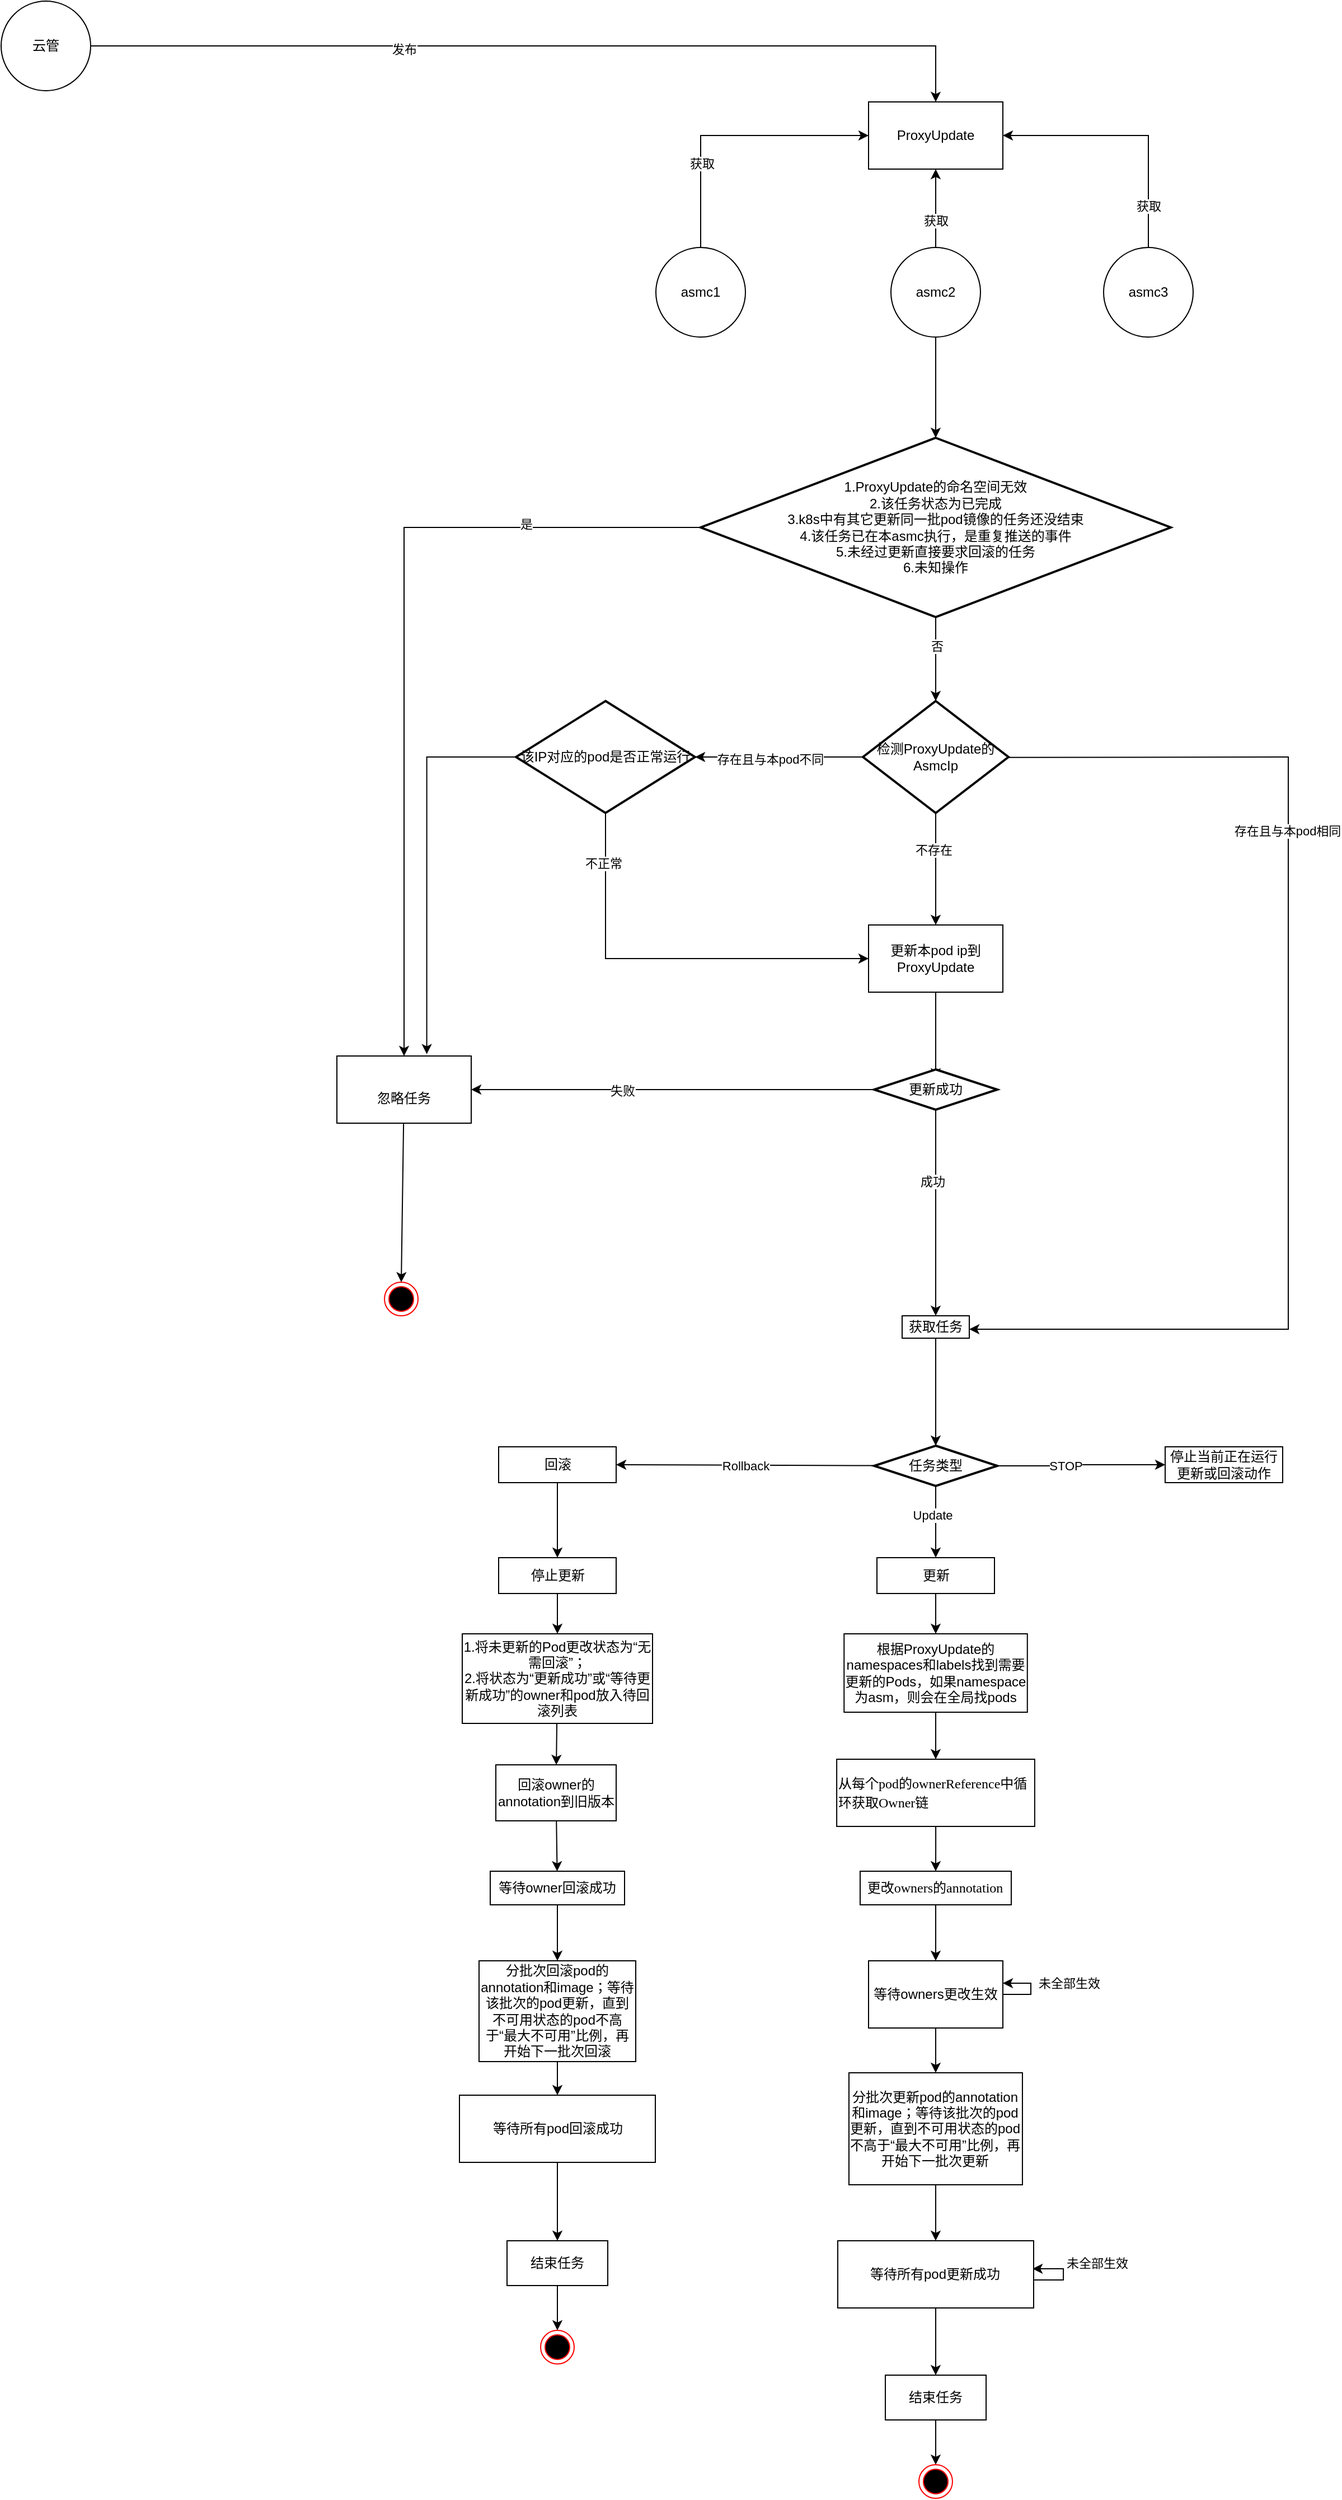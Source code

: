 <mxfile version="15.8.2" type="github">
  <diagram name="Page-1" id="e7e014a7-5840-1c2e-5031-d8a46d1fe8dd">
    <mxGraphModel dx="782" dy="455" grid="1" gridSize="10" guides="1" tooltips="1" connect="1" arrows="1" fold="1" page="1" pageScale="1" pageWidth="3300" pageHeight="4681" background="#ffffff" math="0" shadow="0">
      <root>
        <mxCell id="0" />
        <mxCell id="1" parent="0" />
        <mxCell id="EJuun3mlQRxhY7gNAN2d-12" style="edgeStyle=none;rounded=0;orthogonalLoop=1;jettySize=auto;html=1;entryX=0.5;entryY=0;entryDx=0;entryDy=0;" parent="1" source="FB7n5PxvgqieLS6MJgnv-41" target="FB7n5PxvgqieLS6MJgnv-43" edge="1">
          <mxGeometry relative="1" as="geometry">
            <Array as="points">
              <mxPoint x="585" y="80" />
              <mxPoint x="855" y="80" />
            </Array>
          </mxGeometry>
        </mxCell>
        <mxCell id="EJuun3mlQRxhY7gNAN2d-13" value="发布" style="edgeLabel;html=1;align=center;verticalAlign=middle;resizable=0;points=[];" parent="EJuun3mlQRxhY7gNAN2d-12" vertex="1" connectable="0">
          <mxGeometry x="-0.306" y="-3" relative="1" as="geometry">
            <mxPoint as="offset" />
          </mxGeometry>
        </mxCell>
        <mxCell id="FB7n5PxvgqieLS6MJgnv-41" value="云管" style="ellipse;whiteSpace=wrap;html=1;aspect=fixed;" parent="1" vertex="1">
          <mxGeometry x="20" y="40" width="80" height="80" as="geometry" />
        </mxCell>
        <mxCell id="FB7n5PxvgqieLS6MJgnv-43" value="ProxyUpdate" style="rounded=0;whiteSpace=wrap;html=1;" parent="1" vertex="1">
          <mxGeometry x="795" y="130" width="120" height="60" as="geometry" />
        </mxCell>
        <mxCell id="EJuun3mlQRxhY7gNAN2d-10" style="edgeStyle=none;rounded=0;orthogonalLoop=1;jettySize=auto;html=1;exitX=0.5;exitY=0;exitDx=0;exitDy=0;entryX=0;entryY=0.5;entryDx=0;entryDy=0;" parent="1" source="FB7n5PxvgqieLS6MJgnv-44" edge="1">
          <mxGeometry relative="1" as="geometry">
            <mxPoint x="795" y="160" as="targetPoint" />
            <Array as="points">
              <mxPoint x="645" y="160" />
            </Array>
          </mxGeometry>
        </mxCell>
        <mxCell id="rX8UmJ0MvaBs6cS46ier-8" value="获取" style="edgeLabel;html=1;align=center;verticalAlign=middle;resizable=0;points=[];" vertex="1" connectable="0" parent="EJuun3mlQRxhY7gNAN2d-10">
          <mxGeometry x="-0.401" y="-1" relative="1" as="geometry">
            <mxPoint as="offset" />
          </mxGeometry>
        </mxCell>
        <mxCell id="FB7n5PxvgqieLS6MJgnv-44" value="asmc1" style="ellipse;whiteSpace=wrap;html=1;aspect=fixed;" parent="1" vertex="1">
          <mxGeometry x="605" y="260" width="80" height="80" as="geometry" />
        </mxCell>
        <mxCell id="EJuun3mlQRxhY7gNAN2d-9" style="edgeStyle=none;rounded=0;orthogonalLoop=1;jettySize=auto;html=1;exitX=0.5;exitY=0;exitDx=0;exitDy=0;entryX=0.5;entryY=1;entryDx=0;entryDy=0;" parent="1" source="FB7n5PxvgqieLS6MJgnv-45" edge="1">
          <mxGeometry relative="1" as="geometry">
            <mxPoint x="855" y="190" as="targetPoint" />
          </mxGeometry>
        </mxCell>
        <mxCell id="rX8UmJ0MvaBs6cS46ier-11" value="获取" style="edgeLabel;html=1;align=center;verticalAlign=middle;resizable=0;points=[];" vertex="1" connectable="0" parent="EJuun3mlQRxhY7gNAN2d-9">
          <mxGeometry x="-0.3" relative="1" as="geometry">
            <mxPoint as="offset" />
          </mxGeometry>
        </mxCell>
        <mxCell id="EJuun3mlQRxhY7gNAN2d-14" style="edgeStyle=none;rounded=0;orthogonalLoop=1;jettySize=auto;html=1;entryX=0.5;entryY=0;entryDx=0;entryDy=0;entryPerimeter=0;" parent="1" source="FB7n5PxvgqieLS6MJgnv-45" target="rX8UmJ0MvaBs6cS46ier-1" edge="1">
          <mxGeometry relative="1" as="geometry" />
        </mxCell>
        <mxCell id="FB7n5PxvgqieLS6MJgnv-45" value="asmc2" style="ellipse;whiteSpace=wrap;html=1;aspect=fixed;" parent="1" vertex="1">
          <mxGeometry x="815" y="260" width="80" height="80" as="geometry" />
        </mxCell>
        <mxCell id="EJuun3mlQRxhY7gNAN2d-11" style="edgeStyle=none;rounded=0;orthogonalLoop=1;jettySize=auto;html=1;entryX=1;entryY=0.5;entryDx=0;entryDy=0;" parent="1" source="FB7n5PxvgqieLS6MJgnv-46" edge="1">
          <mxGeometry relative="1" as="geometry">
            <mxPoint x="915" y="160" as="targetPoint" />
            <Array as="points">
              <mxPoint x="1045" y="160" />
            </Array>
          </mxGeometry>
        </mxCell>
        <mxCell id="rX8UmJ0MvaBs6cS46ier-10" value="获取" style="edgeLabel;html=1;align=center;verticalAlign=middle;resizable=0;points=[];" vertex="1" connectable="0" parent="EJuun3mlQRxhY7gNAN2d-11">
          <mxGeometry x="-0.678" relative="1" as="geometry">
            <mxPoint as="offset" />
          </mxGeometry>
        </mxCell>
        <mxCell id="FB7n5PxvgqieLS6MJgnv-46" value="asmc3" style="ellipse;whiteSpace=wrap;html=1;aspect=fixed;" parent="1" vertex="1">
          <mxGeometry x="1005" y="260" width="80" height="80" as="geometry" />
        </mxCell>
        <mxCell id="EJuun3mlQRxhY7gNAN2d-17" style="edgeStyle=none;rounded=0;orthogonalLoop=1;jettySize=auto;html=1;entryX=0.5;entryY=0;entryDx=0;entryDy=0;exitX=0.5;exitY=1;exitDx=0;exitDy=0;exitPerimeter=0;" parent="1" source="EJuun3mlQRxhY7gNAN2d-7" target="EJuun3mlQRxhY7gNAN2d-22" edge="1">
          <mxGeometry relative="1" as="geometry">
            <mxPoint x="1080" y="715" as="targetPoint" />
          </mxGeometry>
        </mxCell>
        <mxCell id="EJuun3mlQRxhY7gNAN2d-18" value="不存在" style="edgeLabel;html=1;align=center;verticalAlign=middle;resizable=0;points=[];" parent="EJuun3mlQRxhY7gNAN2d-17" vertex="1" connectable="0">
          <mxGeometry x="-0.354" y="-2" relative="1" as="geometry">
            <mxPoint as="offset" />
          </mxGeometry>
        </mxCell>
        <mxCell id="EJuun3mlQRxhY7gNAN2d-19" style="edgeStyle=none;rounded=0;orthogonalLoop=1;jettySize=auto;html=1;entryX=1;entryY=0.5;entryDx=0;entryDy=0;entryPerimeter=0;exitX=0;exitY=0.5;exitDx=0;exitDy=0;exitPerimeter=0;" parent="1" source="EJuun3mlQRxhY7gNAN2d-7" target="EJuun3mlQRxhY7gNAN2d-30" edge="1">
          <mxGeometry relative="1" as="geometry">
            <mxPoint x="730" y="715" as="targetPoint" />
          </mxGeometry>
        </mxCell>
        <mxCell id="EJuun3mlQRxhY7gNAN2d-20" value="存在且与本pod不同" style="edgeLabel;html=1;align=center;verticalAlign=middle;resizable=0;points=[];" parent="EJuun3mlQRxhY7gNAN2d-19" vertex="1" connectable="0">
          <mxGeometry x="0.106" y="2" relative="1" as="geometry">
            <mxPoint as="offset" />
          </mxGeometry>
        </mxCell>
        <mxCell id="EJuun3mlQRxhY7gNAN2d-38" style="edgeStyle=none;rounded=0;orthogonalLoop=1;jettySize=auto;html=1;entryX=1;entryY=0.5;entryDx=0;entryDy=0;" parent="1" edge="1">
          <mxGeometry relative="1" as="geometry">
            <mxPoint x="885.0" y="1226.0" as="targetPoint" />
            <Array as="points">
              <mxPoint x="1170" y="715" />
              <mxPoint x="1170" y="1226" />
            </Array>
            <mxPoint x="920.0" y="715.349" as="sourcePoint" />
          </mxGeometry>
        </mxCell>
        <mxCell id="EJuun3mlQRxhY7gNAN2d-39" value="存在且与本pod相同" style="edgeLabel;html=1;align=center;verticalAlign=middle;resizable=0;points=[];" parent="EJuun3mlQRxhY7gNAN2d-38" vertex="1" connectable="0">
          <mxGeometry x="-0.397" y="-1" relative="1" as="geometry">
            <mxPoint as="offset" />
          </mxGeometry>
        </mxCell>
        <mxCell id="EJuun3mlQRxhY7gNAN2d-7" value="&lt;span style=&quot;text-align: left&quot;&gt;检测ProxyUpdate的AsmcIp&lt;/span&gt;" style="strokeWidth=2;html=1;shape=mxgraph.flowchart.decision;whiteSpace=wrap;" parent="1" vertex="1">
          <mxGeometry x="790" y="665" width="130" height="100" as="geometry" />
        </mxCell>
        <mxCell id="EJuun3mlQRxhY7gNAN2d-24" style="edgeStyle=none;rounded=0;orthogonalLoop=1;jettySize=auto;html=1;entryX=0.5;entryY=0;entryDx=0;entryDy=0;entryPerimeter=0;" parent="1" source="EJuun3mlQRxhY7gNAN2d-22" edge="1">
          <mxGeometry relative="1" as="geometry">
            <mxPoint x="855.0" y="1002.0" as="targetPoint" />
          </mxGeometry>
        </mxCell>
        <mxCell id="EJuun3mlQRxhY7gNAN2d-22" value="更新本pod ip到ProxyUpdate" style="rounded=0;whiteSpace=wrap;html=1;" parent="1" vertex="1">
          <mxGeometry x="795" y="865" width="120" height="60" as="geometry" />
        </mxCell>
        <mxCell id="EJuun3mlQRxhY7gNAN2d-33" style="edgeStyle=none;rounded=0;orthogonalLoop=1;jettySize=auto;html=1;" parent="1" source="EJuun3mlQRxhY7gNAN2d-23" target="EJuun3mlQRxhY7gNAN2d-25" edge="1">
          <mxGeometry relative="1" as="geometry" />
        </mxCell>
        <mxCell id="EJuun3mlQRxhY7gNAN2d-34" value="成功" style="edgeLabel;html=1;align=center;verticalAlign=middle;resizable=0;points=[];" parent="EJuun3mlQRxhY7gNAN2d-33" vertex="1" connectable="0">
          <mxGeometry x="-0.303" y="-3" relative="1" as="geometry">
            <mxPoint as="offset" />
          </mxGeometry>
        </mxCell>
        <mxCell id="EJuun3mlQRxhY7gNAN2d-41" style="edgeStyle=none;rounded=0;orthogonalLoop=1;jettySize=auto;html=1;entryX=1;entryY=0.5;entryDx=0;entryDy=0;exitX=0;exitY=0.5;exitDx=0;exitDy=0;exitPerimeter=0;" parent="1" source="EJuun3mlQRxhY7gNAN2d-23" target="EJuun3mlQRxhY7gNAN2d-32" edge="1">
          <mxGeometry relative="1" as="geometry">
            <mxPoint x="430.0" y="1020" as="targetPoint" />
            <mxPoint x="790" y="1010" as="sourcePoint" />
          </mxGeometry>
        </mxCell>
        <mxCell id="EJuun3mlQRxhY7gNAN2d-42" value="失败" style="edgeLabel;html=1;align=center;verticalAlign=middle;resizable=0;points=[];" parent="EJuun3mlQRxhY7gNAN2d-41" vertex="1" connectable="0">
          <mxGeometry x="0.25" y="1" relative="1" as="geometry">
            <mxPoint as="offset" />
          </mxGeometry>
        </mxCell>
        <mxCell id="EJuun3mlQRxhY7gNAN2d-23" value="&lt;span style=&quot;text-align: left&quot;&gt;更新成功&lt;/span&gt;" style="strokeWidth=2;html=1;shape=mxgraph.flowchart.decision;whiteSpace=wrap;" parent="1" vertex="1">
          <mxGeometry x="800" y="994" width="110" height="36" as="geometry" />
        </mxCell>
        <mxCell id="rX8UmJ0MvaBs6cS46ier-18" style="edgeStyle=orthogonalEdgeStyle;rounded=0;orthogonalLoop=1;jettySize=auto;html=1;entryX=0.5;entryY=0;entryDx=0;entryDy=0;entryPerimeter=0;" edge="1" parent="1" source="EJuun3mlQRxhY7gNAN2d-25" target="rX8UmJ0MvaBs6cS46ier-17">
          <mxGeometry relative="1" as="geometry" />
        </mxCell>
        <mxCell id="EJuun3mlQRxhY7gNAN2d-25" value="获取任务" style="rounded=0;whiteSpace=wrap;html=1;" parent="1" vertex="1">
          <mxGeometry x="825" y="1214" width="60" height="20" as="geometry" />
        </mxCell>
        <mxCell id="EJuun3mlQRxhY7gNAN2d-43" style="edgeStyle=none;rounded=0;orthogonalLoop=1;jettySize=auto;html=1;entryX=0;entryY=0.5;entryDx=0;entryDy=0;exitX=0.5;exitY=1;exitDx=0;exitDy=0;exitPerimeter=0;" parent="1" source="EJuun3mlQRxhY7gNAN2d-30" target="EJuun3mlQRxhY7gNAN2d-22" edge="1">
          <mxGeometry relative="1" as="geometry">
            <Array as="points">
              <mxPoint x="560" y="895" />
            </Array>
          </mxGeometry>
        </mxCell>
        <mxCell id="EJuun3mlQRxhY7gNAN2d-44" value="不正常" style="edgeLabel;html=1;align=center;verticalAlign=middle;resizable=0;points=[];" parent="EJuun3mlQRxhY7gNAN2d-43" vertex="1" connectable="0">
          <mxGeometry x="-0.753" y="-2" relative="1" as="geometry">
            <mxPoint as="offset" />
          </mxGeometry>
        </mxCell>
        <mxCell id="rX8UmJ0MvaBs6cS46ier-13" style="edgeStyle=orthogonalEdgeStyle;rounded=0;orthogonalLoop=1;jettySize=auto;html=1;entryX=0.669;entryY=-0.028;entryDx=0;entryDy=0;entryPerimeter=0;" edge="1" parent="1" source="EJuun3mlQRxhY7gNAN2d-30" target="EJuun3mlQRxhY7gNAN2d-32">
          <mxGeometry relative="1" as="geometry">
            <mxPoint x="390.0" y="988" as="targetPoint" />
          </mxGeometry>
        </mxCell>
        <mxCell id="EJuun3mlQRxhY7gNAN2d-30" value="该IP对应的pod是否正常运行" style="strokeWidth=2;html=1;shape=mxgraph.flowchart.decision;whiteSpace=wrap;" parent="1" vertex="1">
          <mxGeometry x="480" y="665" width="160" height="100" as="geometry" />
        </mxCell>
        <mxCell id="EJuun3mlQRxhY7gNAN2d-36" style="edgeStyle=none;rounded=0;orthogonalLoop=1;jettySize=auto;html=1;entryX=0.5;entryY=0;entryDx=0;entryDy=0;" parent="1" source="EJuun3mlQRxhY7gNAN2d-32" target="EJuun3mlQRxhY7gNAN2d-35" edge="1">
          <mxGeometry relative="1" as="geometry" />
        </mxCell>
        <mxCell id="EJuun3mlQRxhY7gNAN2d-32" value="&lt;br&gt;忽略任务" style="rounded=0;whiteSpace=wrap;html=1;" parent="1" vertex="1">
          <mxGeometry x="320" y="982" width="120" height="60" as="geometry" />
        </mxCell>
        <mxCell id="EJuun3mlQRxhY7gNAN2d-35" value="" style="ellipse;html=1;shape=endState;fillColor=#000000;strokeColor=#ff0000;" parent="1" vertex="1">
          <mxGeometry x="362.5" y="1184" width="30" height="30" as="geometry" />
        </mxCell>
        <mxCell id="rX8UmJ0MvaBs6cS46ier-3" style="edgeStyle=orthogonalEdgeStyle;rounded=0;orthogonalLoop=1;jettySize=auto;html=1;" edge="1" parent="1" source="rX8UmJ0MvaBs6cS46ier-1" target="EJuun3mlQRxhY7gNAN2d-7">
          <mxGeometry relative="1" as="geometry" />
        </mxCell>
        <mxCell id="rX8UmJ0MvaBs6cS46ier-15" value="否" style="edgeLabel;html=1;align=center;verticalAlign=middle;resizable=0;points=[];" vertex="1" connectable="0" parent="rX8UmJ0MvaBs6cS46ier-3">
          <mxGeometry x="-0.301" y="1" relative="1" as="geometry">
            <mxPoint as="offset" />
          </mxGeometry>
        </mxCell>
        <mxCell id="rX8UmJ0MvaBs6cS46ier-5" style="edgeStyle=orthogonalEdgeStyle;rounded=0;orthogonalLoop=1;jettySize=auto;html=1;" edge="1" parent="1" source="rX8UmJ0MvaBs6cS46ier-1" target="EJuun3mlQRxhY7gNAN2d-32">
          <mxGeometry relative="1" as="geometry" />
        </mxCell>
        <mxCell id="rX8UmJ0MvaBs6cS46ier-14" value="是" style="edgeLabel;html=1;align=center;verticalAlign=middle;resizable=0;points=[];" vertex="1" connectable="0" parent="rX8UmJ0MvaBs6cS46ier-5">
          <mxGeometry x="-0.577" y="-3" relative="1" as="geometry">
            <mxPoint as="offset" />
          </mxGeometry>
        </mxCell>
        <mxCell id="rX8UmJ0MvaBs6cS46ier-1" value="&lt;span style=&quot;text-align: left&quot;&gt;1.ProxyUpdate的命名空间无效&lt;br&gt;2.&lt;/span&gt;&lt;span style=&quot;text-align: left&quot;&gt;该任务状态为已完成&lt;br&gt;&lt;/span&gt;&lt;span style=&quot;text-align: left&quot;&gt;3.k8s中有其它更新同一批pod镜像的任务还没结束&lt;br&gt;4.该任务已在本asmc执行，是重复推送的事件&lt;br&gt;5.未经过更新直接要求回滚的任务&lt;br&gt;6.未知操作&lt;br&gt;&lt;/span&gt;" style="strokeWidth=2;html=1;shape=mxgraph.flowchart.decision;whiteSpace=wrap;" vertex="1" parent="1">
          <mxGeometry x="645" y="430" width="420" height="160" as="geometry" />
        </mxCell>
        <mxCell id="rX8UmJ0MvaBs6cS46ier-20" style="edgeStyle=orthogonalEdgeStyle;rounded=0;orthogonalLoop=1;jettySize=auto;html=1;entryX=0;entryY=0.5;entryDx=0;entryDy=0;" edge="1" parent="1" source="rX8UmJ0MvaBs6cS46ier-17" target="rX8UmJ0MvaBs6cS46ier-19">
          <mxGeometry relative="1" as="geometry" />
        </mxCell>
        <mxCell id="rX8UmJ0MvaBs6cS46ier-21" value="STOP" style="edgeLabel;html=1;align=center;verticalAlign=middle;resizable=0;points=[];" vertex="1" connectable="0" parent="rX8UmJ0MvaBs6cS46ier-20">
          <mxGeometry x="-0.201" relative="1" as="geometry">
            <mxPoint as="offset" />
          </mxGeometry>
        </mxCell>
        <mxCell id="rX8UmJ0MvaBs6cS46ier-22" style="rounded=0;orthogonalLoop=1;jettySize=auto;html=1;entryX=1;entryY=0.5;entryDx=0;entryDy=0;" edge="1" parent="1" source="rX8UmJ0MvaBs6cS46ier-17" target="rX8UmJ0MvaBs6cS46ier-49">
          <mxGeometry relative="1" as="geometry">
            <mxPoint x="630.0" y="1348" as="targetPoint" />
          </mxGeometry>
        </mxCell>
        <mxCell id="rX8UmJ0MvaBs6cS46ier-23" value="Rollback" style="edgeLabel;html=1;align=center;verticalAlign=middle;resizable=0;points=[];" vertex="1" connectable="0" parent="rX8UmJ0MvaBs6cS46ier-22">
          <mxGeometry x="0.209" y="1" relative="1" as="geometry">
            <mxPoint x="24" y="-1" as="offset" />
          </mxGeometry>
        </mxCell>
        <mxCell id="rX8UmJ0MvaBs6cS46ier-24" style="edgeStyle=orthogonalEdgeStyle;rounded=0;orthogonalLoop=1;jettySize=auto;html=1;entryX=0.5;entryY=0;entryDx=0;entryDy=0;" edge="1" parent="1" source="rX8UmJ0MvaBs6cS46ier-17" target="rX8UmJ0MvaBs6cS46ier-26">
          <mxGeometry relative="1" as="geometry">
            <mxPoint x="855.0" y="1480" as="targetPoint" />
          </mxGeometry>
        </mxCell>
        <mxCell id="rX8UmJ0MvaBs6cS46ier-25" value="Update" style="edgeLabel;html=1;align=center;verticalAlign=middle;resizable=0;points=[];" vertex="1" connectable="0" parent="rX8UmJ0MvaBs6cS46ier-24">
          <mxGeometry x="-0.192" y="-3" relative="1" as="geometry">
            <mxPoint as="offset" />
          </mxGeometry>
        </mxCell>
        <mxCell id="rX8UmJ0MvaBs6cS46ier-17" value="&lt;span style=&quot;text-align: left&quot;&gt;任务类型&lt;/span&gt;" style="strokeWidth=2;html=1;shape=mxgraph.flowchart.decision;whiteSpace=wrap;" vertex="1" parent="1">
          <mxGeometry x="800" y="1330" width="110" height="36" as="geometry" />
        </mxCell>
        <mxCell id="rX8UmJ0MvaBs6cS46ier-19" value="停止当前正在运行更新或回滚动作" style="rounded=0;whiteSpace=wrap;html=1;" vertex="1" parent="1">
          <mxGeometry x="1060" y="1331" width="105" height="32" as="geometry" />
        </mxCell>
        <mxCell id="rX8UmJ0MvaBs6cS46ier-40" style="edgeStyle=orthogonalEdgeStyle;rounded=0;orthogonalLoop=1;jettySize=auto;html=1;entryX=0.5;entryY=0;entryDx=0;entryDy=0;" edge="1" parent="1" source="rX8UmJ0MvaBs6cS46ier-26" target="rX8UmJ0MvaBs6cS46ier-29">
          <mxGeometry relative="1" as="geometry" />
        </mxCell>
        <mxCell id="rX8UmJ0MvaBs6cS46ier-26" value="更新" style="rounded=0;whiteSpace=wrap;html=1;" vertex="1" parent="1">
          <mxGeometry x="802.5" y="1430" width="105" height="32" as="geometry" />
        </mxCell>
        <mxCell id="rX8UmJ0MvaBs6cS46ier-41" style="edgeStyle=orthogonalEdgeStyle;rounded=0;orthogonalLoop=1;jettySize=auto;html=1;entryX=0.5;entryY=0;entryDx=0;entryDy=0;" edge="1" parent="1" source="rX8UmJ0MvaBs6cS46ier-29" target="rX8UmJ0MvaBs6cS46ier-31">
          <mxGeometry relative="1" as="geometry" />
        </mxCell>
        <mxCell id="rX8UmJ0MvaBs6cS46ier-29" value="根据ProxyUpdate的namespaces和labels找到需要更新的Pods，如果namespace为asm，则会在全局找pods" style="rounded=0;whiteSpace=wrap;html=1;" vertex="1" parent="1">
          <mxGeometry x="773.13" y="1498" width="163.75" height="70" as="geometry" />
        </mxCell>
        <mxCell id="rX8UmJ0MvaBs6cS46ier-42" style="edgeStyle=orthogonalEdgeStyle;rounded=0;orthogonalLoop=1;jettySize=auto;html=1;entryX=0.5;entryY=0;entryDx=0;entryDy=0;" edge="1" parent="1" source="rX8UmJ0MvaBs6cS46ier-31" target="rX8UmJ0MvaBs6cS46ier-32">
          <mxGeometry relative="1" as="geometry" />
        </mxCell>
        <mxCell id="rX8UmJ0MvaBs6cS46ier-31" value="&lt;p class=&quot;MsoNormal&quot; style=&quot;margin: 0pt 0pt 0.0pt ; text-align: left ; font-family: &amp;#34;calibri&amp;#34; ; font-size: 10.5pt&quot;&gt;&lt;span style=&quot;font-size: 9pt&quot;&gt;&lt;font face=&quot;宋体&quot;&gt;从每个&lt;/font&gt;pod&lt;font face=&quot;宋体&quot;&gt;的&lt;/font&gt;&lt;font face=&quot;Calibri&quot;&gt;ownerReference&lt;/font&gt;&lt;font face=&quot;宋体&quot;&gt;中循环获取Owner链&lt;/font&gt;&lt;/span&gt;&lt;span style=&quot;font-size: 9pt&quot;&gt;&lt;/span&gt;&lt;/p&gt;" style="whiteSpace=wrap;html=1;" vertex="1" parent="1">
          <mxGeometry x="766.56" y="1610" width="176.87" height="60" as="geometry" />
        </mxCell>
        <mxCell id="rX8UmJ0MvaBs6cS46ier-43" style="edgeStyle=orthogonalEdgeStyle;rounded=0;orthogonalLoop=1;jettySize=auto;html=1;" edge="1" parent="1" source="rX8UmJ0MvaBs6cS46ier-32" target="rX8UmJ0MvaBs6cS46ier-33">
          <mxGeometry relative="1" as="geometry" />
        </mxCell>
        <mxCell id="rX8UmJ0MvaBs6cS46ier-32" value="&lt;p class=&quot;MsoNormal&quot; style=&quot;margin: 0pt 0pt 0.0pt ; text-align: left ; font-family: &amp;#34;calibri&amp;#34; ; font-size: 10.5pt&quot;&gt;&lt;span style=&quot;font-size: 9pt&quot;&gt;&lt;font face=&quot;宋体&quot;&gt;更改owners&lt;/font&gt;&lt;/span&gt;&lt;span style=&quot;font-size: 9pt&quot;&gt;&lt;font face=&quot;宋体&quot;&gt;的&lt;/font&gt;annotation&lt;/span&gt;&lt;span style=&quot;font-size: 9pt&quot;&gt;&lt;/span&gt;&lt;/p&gt;" style="whiteSpace=wrap;html=1;" vertex="1" parent="1">
          <mxGeometry x="787.49" y="1710" width="135" height="30" as="geometry" />
        </mxCell>
        <mxCell id="rX8UmJ0MvaBs6cS46ier-44" style="edgeStyle=orthogonalEdgeStyle;rounded=0;orthogonalLoop=1;jettySize=auto;html=1;entryX=0.5;entryY=0;entryDx=0;entryDy=0;" edge="1" parent="1" source="rX8UmJ0MvaBs6cS46ier-33" target="rX8UmJ0MvaBs6cS46ier-36">
          <mxGeometry relative="1" as="geometry" />
        </mxCell>
        <mxCell id="rX8UmJ0MvaBs6cS46ier-66" style="edgeStyle=orthogonalEdgeStyle;rounded=0;orthogonalLoop=1;jettySize=auto;html=1;" edge="1" parent="1" source="rX8UmJ0MvaBs6cS46ier-33" target="rX8UmJ0MvaBs6cS46ier-33">
          <mxGeometry relative="1" as="geometry">
            <mxPoint x="920" y="1810" as="targetPoint" />
            <Array as="points">
              <mxPoint x="940" y="1820" />
              <mxPoint x="940" y="1810" />
            </Array>
          </mxGeometry>
        </mxCell>
        <mxCell id="rX8UmJ0MvaBs6cS46ier-67" value="未全部生效" style="edgeLabel;html=1;align=center;verticalAlign=middle;resizable=0;points=[];" vertex="1" connectable="0" parent="rX8UmJ0MvaBs6cS46ier-66">
          <mxGeometry x="-0.378" y="-2" relative="1" as="geometry">
            <mxPoint x="40" y="-12" as="offset" />
          </mxGeometry>
        </mxCell>
        <mxCell id="rX8UmJ0MvaBs6cS46ier-33" value="等待owners更改生效" style="whiteSpace=wrap;html=1;" vertex="1" parent="1">
          <mxGeometry x="795" y="1790" width="120" height="60" as="geometry" />
        </mxCell>
        <mxCell id="rX8UmJ0MvaBs6cS46ier-45" style="edgeStyle=orthogonalEdgeStyle;rounded=0;orthogonalLoop=1;jettySize=auto;html=1;" edge="1" parent="1" source="rX8UmJ0MvaBs6cS46ier-36" target="rX8UmJ0MvaBs6cS46ier-37">
          <mxGeometry relative="1" as="geometry" />
        </mxCell>
        <mxCell id="rX8UmJ0MvaBs6cS46ier-36" value="分批次更新pod的annotation和image；等待该批次的pod更新，直到不可用状态的pod不高于“最大不可用”比例，再开始下一批次更新" style="whiteSpace=wrap;html=1;" vertex="1" parent="1">
          <mxGeometry x="777.49" y="1890" width="154.99" height="100" as="geometry" />
        </mxCell>
        <mxCell id="rX8UmJ0MvaBs6cS46ier-47" style="edgeStyle=orthogonalEdgeStyle;rounded=0;orthogonalLoop=1;jettySize=auto;html=1;" edge="1" parent="1" source="rX8UmJ0MvaBs6cS46ier-37" target="rX8UmJ0MvaBs6cS46ier-38">
          <mxGeometry relative="1" as="geometry" />
        </mxCell>
        <mxCell id="rX8UmJ0MvaBs6cS46ier-70" style="edgeStyle=orthogonalEdgeStyle;rounded=0;orthogonalLoop=1;jettySize=auto;html=1;entryX=1;entryY=0.5;entryDx=0;entryDy=0;" edge="1" parent="1">
          <mxGeometry relative="1" as="geometry">
            <mxPoint x="941.56" y="2065" as="targetPoint" />
            <mxPoint x="941.56" y="2075.029" as="sourcePoint" />
            <Array as="points">
              <mxPoint x="969.07" y="2075" />
              <mxPoint x="969.07" y="2065" />
            </Array>
          </mxGeometry>
        </mxCell>
        <mxCell id="rX8UmJ0MvaBs6cS46ier-37" value="等待所有pod更新成功" style="whiteSpace=wrap;html=1;" vertex="1" parent="1">
          <mxGeometry x="767.49" y="2040" width="175" height="60" as="geometry" />
        </mxCell>
        <mxCell id="rX8UmJ0MvaBs6cS46ier-48" style="edgeStyle=orthogonalEdgeStyle;rounded=0;orthogonalLoop=1;jettySize=auto;html=1;" edge="1" parent="1" source="rX8UmJ0MvaBs6cS46ier-38" target="rX8UmJ0MvaBs6cS46ier-39">
          <mxGeometry relative="1" as="geometry" />
        </mxCell>
        <mxCell id="rX8UmJ0MvaBs6cS46ier-38" value="结束任务" style="whiteSpace=wrap;html=1;" vertex="1" parent="1">
          <mxGeometry x="810.01" y="2160" width="90" height="40" as="geometry" />
        </mxCell>
        <mxCell id="rX8UmJ0MvaBs6cS46ier-39" value="" style="ellipse;html=1;shape=endState;fillColor=#000000;strokeColor=#ff0000;" vertex="1" parent="1">
          <mxGeometry x="839.99" y="2240" width="30" height="30" as="geometry" />
        </mxCell>
        <mxCell id="rX8UmJ0MvaBs6cS46ier-58" style="edgeStyle=orthogonalEdgeStyle;rounded=0;orthogonalLoop=1;jettySize=auto;html=1;" edge="1" parent="1" source="rX8UmJ0MvaBs6cS46ier-49" target="rX8UmJ0MvaBs6cS46ier-50">
          <mxGeometry relative="1" as="geometry" />
        </mxCell>
        <mxCell id="rX8UmJ0MvaBs6cS46ier-49" value="回滚" style="rounded=0;whiteSpace=wrap;html=1;" vertex="1" parent="1">
          <mxGeometry x="464.5" y="1331" width="105" height="32" as="geometry" />
        </mxCell>
        <mxCell id="rX8UmJ0MvaBs6cS46ier-59" style="edgeStyle=orthogonalEdgeStyle;rounded=0;orthogonalLoop=1;jettySize=auto;html=1;" edge="1" parent="1" source="rX8UmJ0MvaBs6cS46ier-50" target="rX8UmJ0MvaBs6cS46ier-51">
          <mxGeometry relative="1" as="geometry" />
        </mxCell>
        <mxCell id="rX8UmJ0MvaBs6cS46ier-50" value="停止更新" style="rounded=0;whiteSpace=wrap;html=1;" vertex="1" parent="1">
          <mxGeometry x="464.5" y="1430" width="105" height="32" as="geometry" />
        </mxCell>
        <mxCell id="rX8UmJ0MvaBs6cS46ier-60" style="rounded=0;orthogonalLoop=1;jettySize=auto;html=1;" edge="1" parent="1" source="rX8UmJ0MvaBs6cS46ier-51" target="rX8UmJ0MvaBs6cS46ier-52">
          <mxGeometry relative="1" as="geometry" />
        </mxCell>
        <mxCell id="rX8UmJ0MvaBs6cS46ier-51" value="1.将未更新的Pod更改状态为“无需回滚”；&lt;br&gt;2.将状态为“更新成功”或“等待更新成功”的owner和pod放入待回滚列表" style="whiteSpace=wrap;html=1;" vertex="1" parent="1">
          <mxGeometry x="432" y="1498" width="170" height="80" as="geometry" />
        </mxCell>
        <mxCell id="rX8UmJ0MvaBs6cS46ier-61" style="rounded=0;orthogonalLoop=1;jettySize=auto;html=1;" edge="1" parent="1" source="rX8UmJ0MvaBs6cS46ier-52" target="rX8UmJ0MvaBs6cS46ier-53">
          <mxGeometry relative="1" as="geometry" />
        </mxCell>
        <mxCell id="rX8UmJ0MvaBs6cS46ier-52" value="回滚owner的annotation到旧版本" style="whiteSpace=wrap;html=1;" vertex="1" parent="1">
          <mxGeometry x="462" y="1615" width="107.5" height="50" as="geometry" />
        </mxCell>
        <mxCell id="rX8UmJ0MvaBs6cS46ier-62" style="edgeStyle=orthogonalEdgeStyle;rounded=0;orthogonalLoop=1;jettySize=auto;html=1;" edge="1" parent="1" source="rX8UmJ0MvaBs6cS46ier-53" target="rX8UmJ0MvaBs6cS46ier-54">
          <mxGeometry relative="1" as="geometry" />
        </mxCell>
        <mxCell id="rX8UmJ0MvaBs6cS46ier-53" value="等待owner回滚成功" style="whiteSpace=wrap;html=1;" vertex="1" parent="1">
          <mxGeometry x="457" y="1710" width="120" height="30" as="geometry" />
        </mxCell>
        <mxCell id="rX8UmJ0MvaBs6cS46ier-63" style="edgeStyle=orthogonalEdgeStyle;rounded=0;orthogonalLoop=1;jettySize=auto;html=1;" edge="1" parent="1" source="rX8UmJ0MvaBs6cS46ier-54" target="rX8UmJ0MvaBs6cS46ier-55">
          <mxGeometry relative="1" as="geometry" />
        </mxCell>
        <mxCell id="rX8UmJ0MvaBs6cS46ier-54" value="分批次回滚pod的annotation和image；等待该批次的pod更新，直到不可用状态的pod不高于“最大不可用”比例，再开始下一批次回滚" style="whiteSpace=wrap;html=1;" vertex="1" parent="1">
          <mxGeometry x="447" y="1790" width="140" height="90" as="geometry" />
        </mxCell>
        <mxCell id="rX8UmJ0MvaBs6cS46ier-64" style="edgeStyle=orthogonalEdgeStyle;rounded=0;orthogonalLoop=1;jettySize=auto;html=1;entryX=0.5;entryY=0;entryDx=0;entryDy=0;" edge="1" parent="1" source="rX8UmJ0MvaBs6cS46ier-55" target="rX8UmJ0MvaBs6cS46ier-56">
          <mxGeometry relative="1" as="geometry" />
        </mxCell>
        <mxCell id="rX8UmJ0MvaBs6cS46ier-55" value="等待所有pod回滚成功" style="whiteSpace=wrap;html=1;" vertex="1" parent="1">
          <mxGeometry x="429.5" y="1910" width="175" height="60" as="geometry" />
        </mxCell>
        <mxCell id="rX8UmJ0MvaBs6cS46ier-65" style="edgeStyle=orthogonalEdgeStyle;rounded=0;orthogonalLoop=1;jettySize=auto;html=1;" edge="1" parent="1" source="rX8UmJ0MvaBs6cS46ier-56" target="rX8UmJ0MvaBs6cS46ier-57">
          <mxGeometry relative="1" as="geometry" />
        </mxCell>
        <mxCell id="rX8UmJ0MvaBs6cS46ier-56" value="结束任务" style="whiteSpace=wrap;html=1;" vertex="1" parent="1">
          <mxGeometry x="472" y="2040" width="90" height="40" as="geometry" />
        </mxCell>
        <mxCell id="rX8UmJ0MvaBs6cS46ier-57" value="" style="ellipse;html=1;shape=endState;fillColor=#000000;strokeColor=#ff0000;" vertex="1" parent="1">
          <mxGeometry x="502" y="2120" width="30" height="30" as="geometry" />
        </mxCell>
        <mxCell id="rX8UmJ0MvaBs6cS46ier-71" value="未全部生效" style="edgeLabel;html=1;align=center;verticalAlign=middle;resizable=0;points=[];" vertex="1" connectable="0" parent="1">
          <mxGeometry x="999.07" y="2060" as="geometry" />
        </mxCell>
        <mxCell id="rX8UmJ0MvaBs6cS46ier-73" style="edgeStyle=none;rounded=0;orthogonalLoop=1;jettySize=auto;html=1;exitX=0.75;exitY=0;exitDx=0;exitDy=0;" edge="1" parent="1" source="rX8UmJ0MvaBs6cS46ier-51" target="rX8UmJ0MvaBs6cS46ier-51">
          <mxGeometry relative="1" as="geometry" />
        </mxCell>
      </root>
    </mxGraphModel>
  </diagram>
</mxfile>
